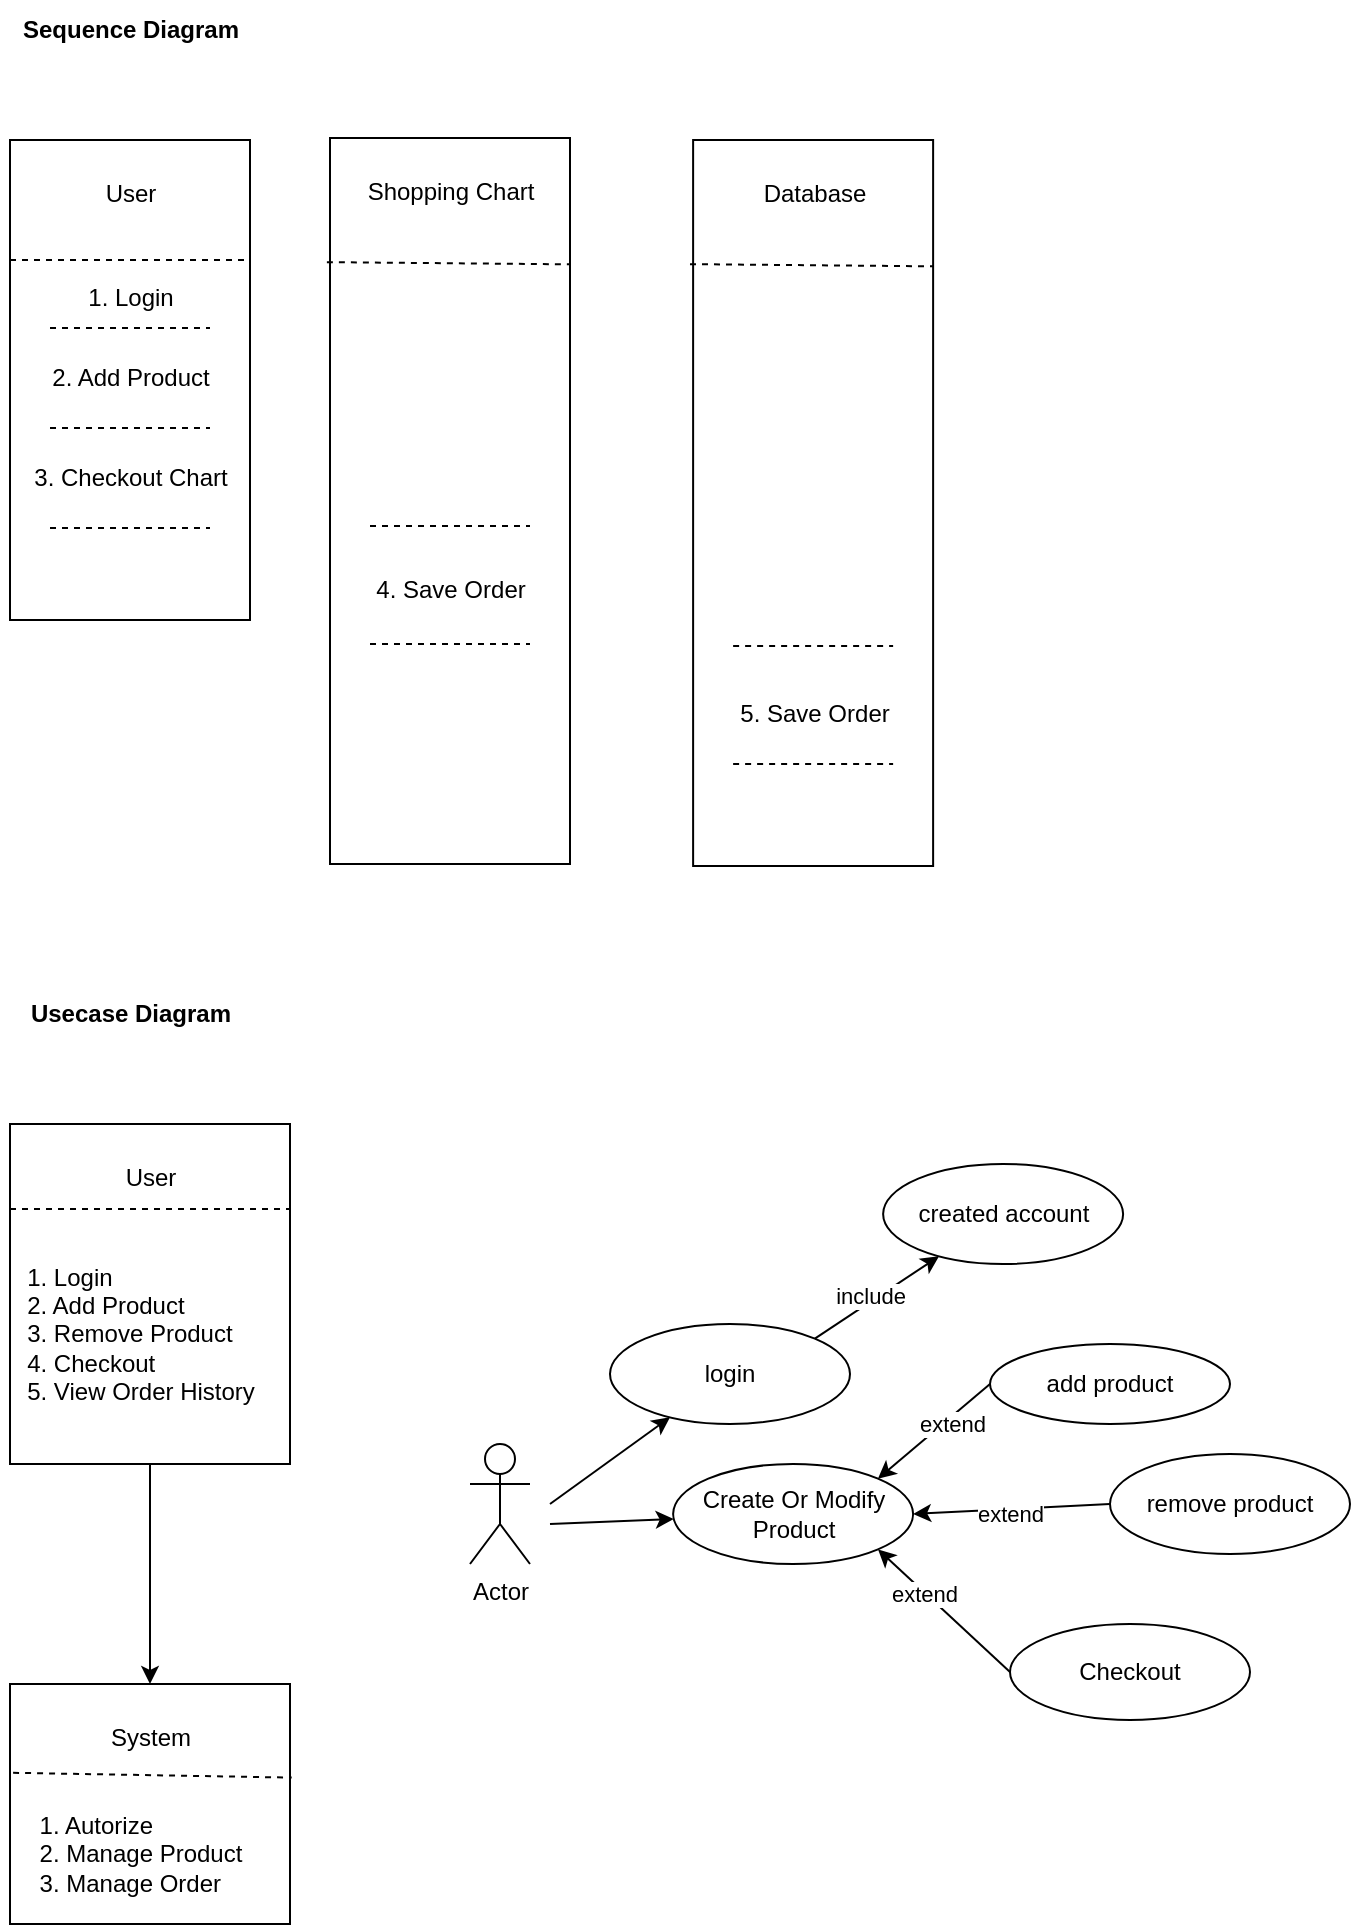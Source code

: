 <mxfile version="21.3.5" type="github">
  <diagram name="Page-1" id="drj0vsMXfJXtoi-SD7gC">
    <mxGraphModel dx="1050" dy="594" grid="1" gridSize="10" guides="1" tooltips="1" connect="1" arrows="1" fold="1" page="1" pageScale="1" pageWidth="850" pageHeight="1100" math="0" shadow="0">
      <root>
        <mxCell id="0" />
        <mxCell id="1" parent="0" />
        <mxCell id="tR31IyH4_g7QUJEdN4HO-19" value="" style="rounded=0;whiteSpace=wrap;html=1;" parent="1" vertex="1">
          <mxGeometry x="70" y="138" width="120" height="240" as="geometry" />
        </mxCell>
        <mxCell id="tR31IyH4_g7QUJEdN4HO-20" value="User" style="text;html=1;align=center;verticalAlign=middle;resizable=0;points=[];autosize=1;strokeColor=none;fillColor=none;" parent="1" vertex="1">
          <mxGeometry x="105" y="150" width="50" height="30" as="geometry" />
        </mxCell>
        <mxCell id="tR31IyH4_g7QUJEdN4HO-21" value="1. Login" style="text;html=1;align=center;verticalAlign=middle;resizable=0;points=[];autosize=1;strokeColor=none;fillColor=none;" parent="1" vertex="1">
          <mxGeometry x="95" y="202" width="70" height="30" as="geometry" />
        </mxCell>
        <mxCell id="tR31IyH4_g7QUJEdN4HO-22" value="" style="endArrow=none;dashed=1;html=1;rounded=0;" parent="1" edge="1">
          <mxGeometry width="50" height="50" relative="1" as="geometry">
            <mxPoint x="90" y="232" as="sourcePoint" />
            <mxPoint x="170" y="232" as="targetPoint" />
          </mxGeometry>
        </mxCell>
        <mxCell id="tR31IyH4_g7QUJEdN4HO-23" value="2. Add Product" style="text;html=1;align=center;verticalAlign=middle;resizable=0;points=[];autosize=1;strokeColor=none;fillColor=none;" parent="1" vertex="1">
          <mxGeometry x="80" y="242" width="100" height="30" as="geometry" />
        </mxCell>
        <mxCell id="tR31IyH4_g7QUJEdN4HO-24" value="" style="endArrow=none;dashed=1;html=1;rounded=0;" parent="1" edge="1">
          <mxGeometry width="50" height="50" relative="1" as="geometry">
            <mxPoint x="90" y="282" as="sourcePoint" />
            <mxPoint x="170" y="282" as="targetPoint" />
          </mxGeometry>
        </mxCell>
        <mxCell id="tR31IyH4_g7QUJEdN4HO-25" value="3. Checkout Chart" style="text;html=1;align=center;verticalAlign=middle;resizable=0;points=[];autosize=1;strokeColor=none;fillColor=none;" parent="1" vertex="1">
          <mxGeometry x="70" y="292" width="120" height="30" as="geometry" />
        </mxCell>
        <mxCell id="tR31IyH4_g7QUJEdN4HO-26" value="" style="endArrow=none;dashed=1;html=1;rounded=0;" parent="1" edge="1">
          <mxGeometry width="50" height="50" relative="1" as="geometry">
            <mxPoint x="90" y="332" as="sourcePoint" />
            <mxPoint x="170" y="332" as="targetPoint" />
          </mxGeometry>
        </mxCell>
        <mxCell id="tR31IyH4_g7QUJEdN4HO-27" value="" style="endArrow=none;dashed=1;html=1;rounded=0;exitX=0;exitY=0.25;exitDx=0;exitDy=0;entryX=1;entryY=0.25;entryDx=0;entryDy=0;" parent="1" source="tR31IyH4_g7QUJEdN4HO-19" target="tR31IyH4_g7QUJEdN4HO-19" edge="1">
          <mxGeometry width="50" height="50" relative="1" as="geometry">
            <mxPoint x="400" y="430" as="sourcePoint" />
            <mxPoint x="450" y="380" as="targetPoint" />
          </mxGeometry>
        </mxCell>
        <mxCell id="tR31IyH4_g7QUJEdN4HO-28" value="" style="rounded=0;whiteSpace=wrap;html=1;" parent="1" vertex="1">
          <mxGeometry x="230" y="137" width="120" height="363" as="geometry" />
        </mxCell>
        <mxCell id="tR31IyH4_g7QUJEdN4HO-29" value="Shopping Chart" style="text;html=1;align=center;verticalAlign=middle;resizable=0;points=[];autosize=1;strokeColor=none;fillColor=none;" parent="1" vertex="1">
          <mxGeometry x="235" y="149" width="110" height="30" as="geometry" />
        </mxCell>
        <mxCell id="tR31IyH4_g7QUJEdN4HO-34" value="4. Save Order" style="text;html=1;align=center;verticalAlign=middle;resizable=0;points=[];autosize=1;strokeColor=none;fillColor=none;" parent="1" vertex="1">
          <mxGeometry x="240" y="348" width="100" height="30" as="geometry" />
        </mxCell>
        <mxCell id="tR31IyH4_g7QUJEdN4HO-35" value="" style="endArrow=none;dashed=1;html=1;rounded=0;" parent="1" edge="1">
          <mxGeometry width="50" height="50" relative="1" as="geometry">
            <mxPoint x="250" y="331" as="sourcePoint" />
            <mxPoint x="330" y="331" as="targetPoint" />
          </mxGeometry>
        </mxCell>
        <mxCell id="tR31IyH4_g7QUJEdN4HO-36" value="" style="endArrow=none;dashed=1;html=1;rounded=0;exitX=-0.013;exitY=0.171;exitDx=0;exitDy=0;entryX=1;entryY=0.174;entryDx=0;entryDy=0;exitPerimeter=0;entryPerimeter=0;" parent="1" source="tR31IyH4_g7QUJEdN4HO-28" target="tR31IyH4_g7QUJEdN4HO-28" edge="1">
          <mxGeometry width="50" height="50" relative="1" as="geometry">
            <mxPoint x="560" y="429" as="sourcePoint" />
            <mxPoint x="610" y="379" as="targetPoint" />
          </mxGeometry>
        </mxCell>
        <mxCell id="tR31IyH4_g7QUJEdN4HO-37" value="" style="endArrow=none;dashed=1;html=1;rounded=0;" parent="1" edge="1">
          <mxGeometry width="50" height="50" relative="1" as="geometry">
            <mxPoint x="250" y="390" as="sourcePoint" />
            <mxPoint x="330" y="390" as="targetPoint" />
          </mxGeometry>
        </mxCell>
        <mxCell id="tR31IyH4_g7QUJEdN4HO-38" value="" style="rounded=0;whiteSpace=wrap;html=1;" parent="1" vertex="1">
          <mxGeometry x="411.56" y="138" width="120" height="363" as="geometry" />
        </mxCell>
        <mxCell id="tR31IyH4_g7QUJEdN4HO-39" value="Database" style="text;html=1;align=center;verticalAlign=middle;resizable=0;points=[];autosize=1;strokeColor=none;fillColor=none;" parent="1" vertex="1">
          <mxGeometry x="436.56" y="150" width="70" height="30" as="geometry" />
        </mxCell>
        <mxCell id="tR31IyH4_g7QUJEdN4HO-40" value="5. Save Order" style="text;html=1;align=center;verticalAlign=middle;resizable=0;points=[];autosize=1;strokeColor=none;fillColor=none;" parent="1" vertex="1">
          <mxGeometry x="421.56" y="410" width="100" height="30" as="geometry" />
        </mxCell>
        <mxCell id="tR31IyH4_g7QUJEdN4HO-41" value="" style="endArrow=none;dashed=1;html=1;rounded=0;" parent="1" edge="1">
          <mxGeometry width="50" height="50" relative="1" as="geometry">
            <mxPoint x="431.56" y="450" as="sourcePoint" />
            <mxPoint x="511.56" y="450" as="targetPoint" />
          </mxGeometry>
        </mxCell>
        <mxCell id="tR31IyH4_g7QUJEdN4HO-42" value="" style="endArrow=none;dashed=1;html=1;rounded=0;exitX=-0.013;exitY=0.171;exitDx=0;exitDy=0;entryX=1;entryY=0.174;entryDx=0;entryDy=0;exitPerimeter=0;entryPerimeter=0;" parent="1" source="tR31IyH4_g7QUJEdN4HO-38" target="tR31IyH4_g7QUJEdN4HO-38" edge="1">
          <mxGeometry width="50" height="50" relative="1" as="geometry">
            <mxPoint x="741.56" y="430" as="sourcePoint" />
            <mxPoint x="791.56" y="380" as="targetPoint" />
          </mxGeometry>
        </mxCell>
        <mxCell id="tR31IyH4_g7QUJEdN4HO-43" value="" style="endArrow=none;dashed=1;html=1;rounded=0;" parent="1" edge="1">
          <mxGeometry width="50" height="50" relative="1" as="geometry">
            <mxPoint x="431.56" y="391" as="sourcePoint" />
            <mxPoint x="511.56" y="391" as="targetPoint" />
          </mxGeometry>
        </mxCell>
        <mxCell id="tR31IyH4_g7QUJEdN4HO-44" value="Sequence Diagram" style="text;html=1;align=center;verticalAlign=middle;resizable=0;points=[];autosize=1;strokeColor=none;fillColor=none;fontStyle=1" parent="1" vertex="1">
          <mxGeometry x="65" y="68" width="130" height="30" as="geometry" />
        </mxCell>
        <mxCell id="tR31IyH4_g7QUJEdN4HO-45" value="" style="rounded=0;whiteSpace=wrap;html=1;" parent="1" vertex="1">
          <mxGeometry x="70" y="630" width="140" height="170" as="geometry" />
        </mxCell>
        <mxCell id="tR31IyH4_g7QUJEdN4HO-46" value="User" style="text;html=1;align=center;verticalAlign=middle;resizable=0;points=[];autosize=1;strokeColor=none;fillColor=none;" parent="1" vertex="1">
          <mxGeometry x="115" y="642" width="50" height="30" as="geometry" />
        </mxCell>
        <mxCell id="tR31IyH4_g7QUJEdN4HO-51" value="&lt;div style=&quot;text-align: left;&quot;&gt;&lt;span style=&quot;background-color: initial;&quot;&gt;1. Login&lt;/span&gt;&lt;/div&gt;&lt;div style=&quot;text-align: left;&quot;&gt;&lt;span style=&quot;background-color: initial;&quot;&gt;2. Add Product&lt;/span&gt;&lt;/div&gt;&lt;div style=&quot;text-align: left;&quot;&gt;&lt;span style=&quot;background-color: initial;&quot;&gt;3. Remove Product&lt;/span&gt;&lt;/div&gt;&lt;div style=&quot;text-align: left;&quot;&gt;&lt;span style=&quot;background-color: initial;&quot;&gt;4. Checkout&lt;/span&gt;&lt;/div&gt;&lt;div style=&quot;text-align: left;&quot;&gt;&lt;span style=&quot;background-color: initial;&quot;&gt;5. View Order History&lt;/span&gt;&lt;/div&gt;" style="text;html=1;align=center;verticalAlign=middle;resizable=0;points=[];autosize=1;strokeColor=none;fillColor=none;" parent="1" vertex="1">
          <mxGeometry x="65" y="690" width="140" height="90" as="geometry" />
        </mxCell>
        <mxCell id="tR31IyH4_g7QUJEdN4HO-53" value="" style="endArrow=none;dashed=1;html=1;rounded=0;exitX=0;exitY=0.25;exitDx=0;exitDy=0;entryX=1;entryY=0.25;entryDx=0;entryDy=0;" parent="1" source="tR31IyH4_g7QUJEdN4HO-45" target="tR31IyH4_g7QUJEdN4HO-45" edge="1">
          <mxGeometry width="50" height="50" relative="1" as="geometry">
            <mxPoint x="400" y="922" as="sourcePoint" />
            <mxPoint x="450" y="872" as="targetPoint" />
          </mxGeometry>
        </mxCell>
        <mxCell id="tR31IyH4_g7QUJEdN4HO-66" value="Usecase Diagram" style="text;html=1;align=center;verticalAlign=middle;resizable=0;points=[];autosize=1;strokeColor=none;fillColor=none;fontStyle=1" parent="1" vertex="1">
          <mxGeometry x="70" y="560" width="120" height="30" as="geometry" />
        </mxCell>
        <mxCell id="tR31IyH4_g7QUJEdN4HO-72" value="" style="endArrow=classic;html=1;rounded=0;exitX=0.5;exitY=1;exitDx=0;exitDy=0;entryX=0.5;entryY=0;entryDx=0;entryDy=0;" parent="1" source="tR31IyH4_g7QUJEdN4HO-45" target="tR31IyH4_g7QUJEdN4HO-73" edge="1">
          <mxGeometry width="50" height="50" relative="1" as="geometry">
            <mxPoint x="400" y="480" as="sourcePoint" />
            <mxPoint x="140" y="904" as="targetPoint" />
          </mxGeometry>
        </mxCell>
        <mxCell id="tR31IyH4_g7QUJEdN4HO-73" value="" style="rounded=0;whiteSpace=wrap;html=1;" parent="1" vertex="1">
          <mxGeometry x="70" y="910" width="140" height="120" as="geometry" />
        </mxCell>
        <mxCell id="tR31IyH4_g7QUJEdN4HO-74" value="System" style="text;html=1;align=center;verticalAlign=middle;resizable=0;points=[];autosize=1;strokeColor=none;fillColor=none;" parent="1" vertex="1">
          <mxGeometry x="110" y="922" width="60" height="30" as="geometry" />
        </mxCell>
        <mxCell id="tR31IyH4_g7QUJEdN4HO-75" value="&lt;div style=&quot;text-align: left;&quot;&gt;&lt;span style=&quot;background-color: initial;&quot;&gt;1. Autorize&lt;/span&gt;&lt;/div&gt;&lt;div style=&quot;text-align: left;&quot;&gt;&lt;span style=&quot;background-color: initial;&quot;&gt;2. Manage Product&lt;/span&gt;&lt;/div&gt;&lt;div style=&quot;text-align: left;&quot;&gt;3. Manage Order&lt;/div&gt;" style="text;html=1;align=center;verticalAlign=middle;resizable=0;points=[];autosize=1;strokeColor=none;fillColor=none;" parent="1" vertex="1">
          <mxGeometry x="75" y="965" width="120" height="60" as="geometry" />
        </mxCell>
        <mxCell id="tR31IyH4_g7QUJEdN4HO-76" value="" style="endArrow=none;dashed=1;html=1;rounded=0;exitX=0.011;exitY=0.37;exitDx=0;exitDy=0;entryX=1.006;entryY=0.39;entryDx=0;entryDy=0;exitPerimeter=0;entryPerimeter=0;" parent="1" source="tR31IyH4_g7QUJEdN4HO-73" target="tR31IyH4_g7QUJEdN4HO-73" edge="1">
          <mxGeometry width="50" height="50" relative="1" as="geometry">
            <mxPoint x="400" y="1202" as="sourcePoint" />
            <mxPoint x="450" y="1152" as="targetPoint" />
          </mxGeometry>
        </mxCell>
        <mxCell id="CXKrlZWVGaFfPosZfKp2-1" value="Actor" style="shape=umlActor;verticalLabelPosition=bottom;verticalAlign=top;html=1;outlineConnect=0;" vertex="1" parent="1">
          <mxGeometry x="300" y="790" width="30" height="60" as="geometry" />
        </mxCell>
        <mxCell id="CXKrlZWVGaFfPosZfKp2-14" value="" style="endArrow=classic;html=1;rounded=0;" edge="1" parent="1" target="CXKrlZWVGaFfPosZfKp2-15">
          <mxGeometry width="50" height="50" relative="1" as="geometry">
            <mxPoint x="340" y="820" as="sourcePoint" />
            <mxPoint x="430" y="770" as="targetPoint" />
          </mxGeometry>
        </mxCell>
        <mxCell id="CXKrlZWVGaFfPosZfKp2-15" value="login" style="ellipse;whiteSpace=wrap;html=1;" vertex="1" parent="1">
          <mxGeometry x="370" y="730" width="120" height="50" as="geometry" />
        </mxCell>
        <mxCell id="CXKrlZWVGaFfPosZfKp2-16" value="" style="endArrow=classic;html=1;rounded=0;exitX=1;exitY=0;exitDx=0;exitDy=0;" edge="1" parent="1" source="CXKrlZWVGaFfPosZfKp2-15" target="CXKrlZWVGaFfPosZfKp2-17">
          <mxGeometry width="50" height="50" relative="1" as="geometry">
            <mxPoint x="400" y="830" as="sourcePoint" />
            <mxPoint x="550" y="700" as="targetPoint" />
          </mxGeometry>
        </mxCell>
        <mxCell id="CXKrlZWVGaFfPosZfKp2-26" value="include" style="edgeLabel;html=1;align=center;verticalAlign=middle;resizable=0;points=[];" vertex="1" connectable="0" parent="CXKrlZWVGaFfPosZfKp2-16">
          <mxGeometry x="-0.463" y="1" relative="1" as="geometry">
            <mxPoint x="11" y="-10" as="offset" />
          </mxGeometry>
        </mxCell>
        <mxCell id="CXKrlZWVGaFfPosZfKp2-17" value="created account" style="ellipse;whiteSpace=wrap;html=1;" vertex="1" parent="1">
          <mxGeometry x="506.56" y="650" width="120" height="50" as="geometry" />
        </mxCell>
        <mxCell id="CXKrlZWVGaFfPosZfKp2-18" value="" style="endArrow=classic;html=1;rounded=0;" edge="1" parent="1" target="CXKrlZWVGaFfPosZfKp2-19">
          <mxGeometry width="50" height="50" relative="1" as="geometry">
            <mxPoint x="340" y="830" as="sourcePoint" />
            <mxPoint x="440" y="820" as="targetPoint" />
          </mxGeometry>
        </mxCell>
        <mxCell id="CXKrlZWVGaFfPosZfKp2-19" value="Create Or Modify Product" style="ellipse;whiteSpace=wrap;html=1;" vertex="1" parent="1">
          <mxGeometry x="401.56" y="800" width="120" height="50" as="geometry" />
        </mxCell>
        <mxCell id="CXKrlZWVGaFfPosZfKp2-20" value="" style="endArrow=classic;html=1;rounded=0;exitX=0;exitY=0.5;exitDx=0;exitDy=0;entryX=1;entryY=0;entryDx=0;entryDy=0;" edge="1" parent="1" source="CXKrlZWVGaFfPosZfKp2-21" target="CXKrlZWVGaFfPosZfKp2-19">
          <mxGeometry width="50" height="50" relative="1" as="geometry">
            <mxPoint x="400" y="830" as="sourcePoint" />
            <mxPoint x="520" y="930" as="targetPoint" />
          </mxGeometry>
        </mxCell>
        <mxCell id="CXKrlZWVGaFfPosZfKp2-22" value="extend" style="edgeLabel;html=1;align=center;verticalAlign=middle;resizable=0;points=[];" vertex="1" connectable="0" parent="CXKrlZWVGaFfPosZfKp2-20">
          <mxGeometry x="-0.382" y="1" relative="1" as="geometry">
            <mxPoint x="-3" y="4" as="offset" />
          </mxGeometry>
        </mxCell>
        <mxCell id="CXKrlZWVGaFfPosZfKp2-21" value="add product" style="ellipse;whiteSpace=wrap;html=1;" vertex="1" parent="1">
          <mxGeometry x="560" y="740" width="120" height="40" as="geometry" />
        </mxCell>
        <mxCell id="CXKrlZWVGaFfPosZfKp2-23" value="" style="endArrow=classic;html=1;rounded=0;entryX=1;entryY=0.5;entryDx=0;entryDy=0;exitX=0;exitY=0.5;exitDx=0;exitDy=0;" edge="1" parent="1" source="CXKrlZWVGaFfPosZfKp2-24" target="CXKrlZWVGaFfPosZfKp2-19">
          <mxGeometry width="50" height="50" relative="1" as="geometry">
            <mxPoint x="610" y="820" as="sourcePoint" />
            <mxPoint x="620" y="825" as="targetPoint" />
          </mxGeometry>
        </mxCell>
        <mxCell id="CXKrlZWVGaFfPosZfKp2-25" value="extend" style="edgeLabel;html=1;align=center;verticalAlign=middle;resizable=0;points=[];" vertex="1" connectable="0" parent="CXKrlZWVGaFfPosZfKp2-23">
          <mxGeometry x="0.227" y="4" relative="1" as="geometry">
            <mxPoint x="10" y="-2" as="offset" />
          </mxGeometry>
        </mxCell>
        <mxCell id="CXKrlZWVGaFfPosZfKp2-24" value="remove product" style="ellipse;whiteSpace=wrap;html=1;" vertex="1" parent="1">
          <mxGeometry x="620" y="795" width="120" height="50" as="geometry" />
        </mxCell>
        <mxCell id="CXKrlZWVGaFfPosZfKp2-28" value="Checkout" style="ellipse;whiteSpace=wrap;html=1;" vertex="1" parent="1">
          <mxGeometry x="570" y="880" width="120" height="48" as="geometry" />
        </mxCell>
        <mxCell id="CXKrlZWVGaFfPosZfKp2-30" value="" style="endArrow=classic;html=1;rounded=0;exitX=0;exitY=0.5;exitDx=0;exitDy=0;entryX=1;entryY=1;entryDx=0;entryDy=0;" edge="1" parent="1" source="CXKrlZWVGaFfPosZfKp2-28" target="CXKrlZWVGaFfPosZfKp2-19">
          <mxGeometry width="50" height="50" relative="1" as="geometry">
            <mxPoint x="400" y="830" as="sourcePoint" />
            <mxPoint x="450" y="780" as="targetPoint" />
          </mxGeometry>
        </mxCell>
        <mxCell id="CXKrlZWVGaFfPosZfKp2-31" value="extend" style="edgeLabel;html=1;align=center;verticalAlign=middle;resizable=0;points=[];" vertex="1" connectable="0" parent="CXKrlZWVGaFfPosZfKp2-30">
          <mxGeometry x="0.295" y="1" relative="1" as="geometry">
            <mxPoint as="offset" />
          </mxGeometry>
        </mxCell>
      </root>
    </mxGraphModel>
  </diagram>
</mxfile>
